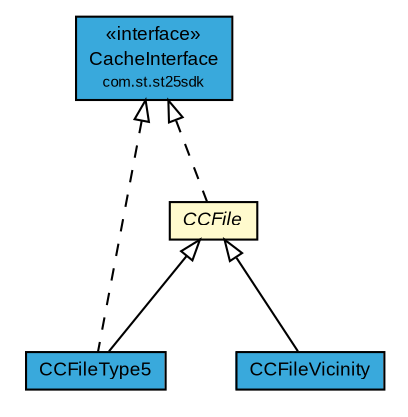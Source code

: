 #!/usr/local/bin/dot
#
# Class diagram 
# Generated by UMLGraph version R5_7_2-3-gee82a7 (http://www.umlgraph.org/)
#

digraph G {
	edge [fontname="arial",fontsize=10,labelfontname="arial",labelfontsize=10];
	node [fontname="arial",fontsize=10,shape=plaintext];
	nodesep=0.25;
	ranksep=0.5;
	// com.st.st25sdk.CacheInterface
	c3677 [label=<<table title="com.st.st25sdk.CacheInterface" border="0" cellborder="1" cellspacing="0" cellpadding="2" port="p" bgcolor="#39a9dc" href="../CacheInterface.html">
		<tr><td><table border="0" cellspacing="0" cellpadding="1">
<tr><td align="center" balign="center"> &#171;interface&#187; </td></tr>
<tr><td align="center" balign="center"> CacheInterface </td></tr>
<tr><td align="center" balign="center"><font point-size="7.0"> com.st.st25sdk </font></td></tr>
		</table></td></tr>
		</table>>, URL="../CacheInterface.html", fontname="arial", fontcolor="black", fontsize=9.0];
	// com.st.st25sdk.type5.CCFileVicinity
	c3790 [label=<<table title="com.st.st25sdk.type5.CCFileVicinity" border="0" cellborder="1" cellspacing="0" cellpadding="2" port="p" bgcolor="#39a9dc" href="./CCFileVicinity.html">
		<tr><td><table border="0" cellspacing="0" cellpadding="1">
<tr><td align="center" balign="center"> CCFileVicinity </td></tr>
		</table></td></tr>
		</table>>, URL="./CCFileVicinity.html", fontname="arial", fontcolor="black", fontsize=9.0];
	// com.st.st25sdk.type5.CCFileType5
	c3791 [label=<<table title="com.st.st25sdk.type5.CCFileType5" border="0" cellborder="1" cellspacing="0" cellpadding="2" port="p" bgcolor="#39a9dc" href="./CCFileType5.html">
		<tr><td><table border="0" cellspacing="0" cellpadding="1">
<tr><td align="center" balign="center"> CCFileType5 </td></tr>
		</table></td></tr>
		</table>>, URL="./CCFileType5.html", fontname="arial", fontcolor="black", fontsize=9.0];
	// com.st.st25sdk.type5.CCFile
	c3792 [label=<<table title="com.st.st25sdk.type5.CCFile" border="0" cellborder="1" cellspacing="0" cellpadding="2" port="p" bgcolor="lemonChiffon" href="./CCFile.html">
		<tr><td><table border="0" cellspacing="0" cellpadding="1">
<tr><td align="center" balign="center"><font face="arial italic"> CCFile </font></td></tr>
		</table></td></tr>
		</table>>, URL="./CCFile.html", fontname="arial", fontcolor="black", fontsize=9.0];
	//com.st.st25sdk.type5.CCFileVicinity extends com.st.st25sdk.type5.CCFile
	c3792:p -> c3790:p [dir=back,arrowtail=empty];
	//com.st.st25sdk.type5.CCFileType5 extends com.st.st25sdk.type5.CCFile
	c3792:p -> c3791:p [dir=back,arrowtail=empty];
	//com.st.st25sdk.type5.CCFileType5 implements com.st.st25sdk.CacheInterface
	c3677:p -> c3791:p [dir=back,arrowtail=empty,style=dashed];
	//com.st.st25sdk.type5.CCFile implements com.st.st25sdk.CacheInterface
	c3677:p -> c3792:p [dir=back,arrowtail=empty,style=dashed];
}


